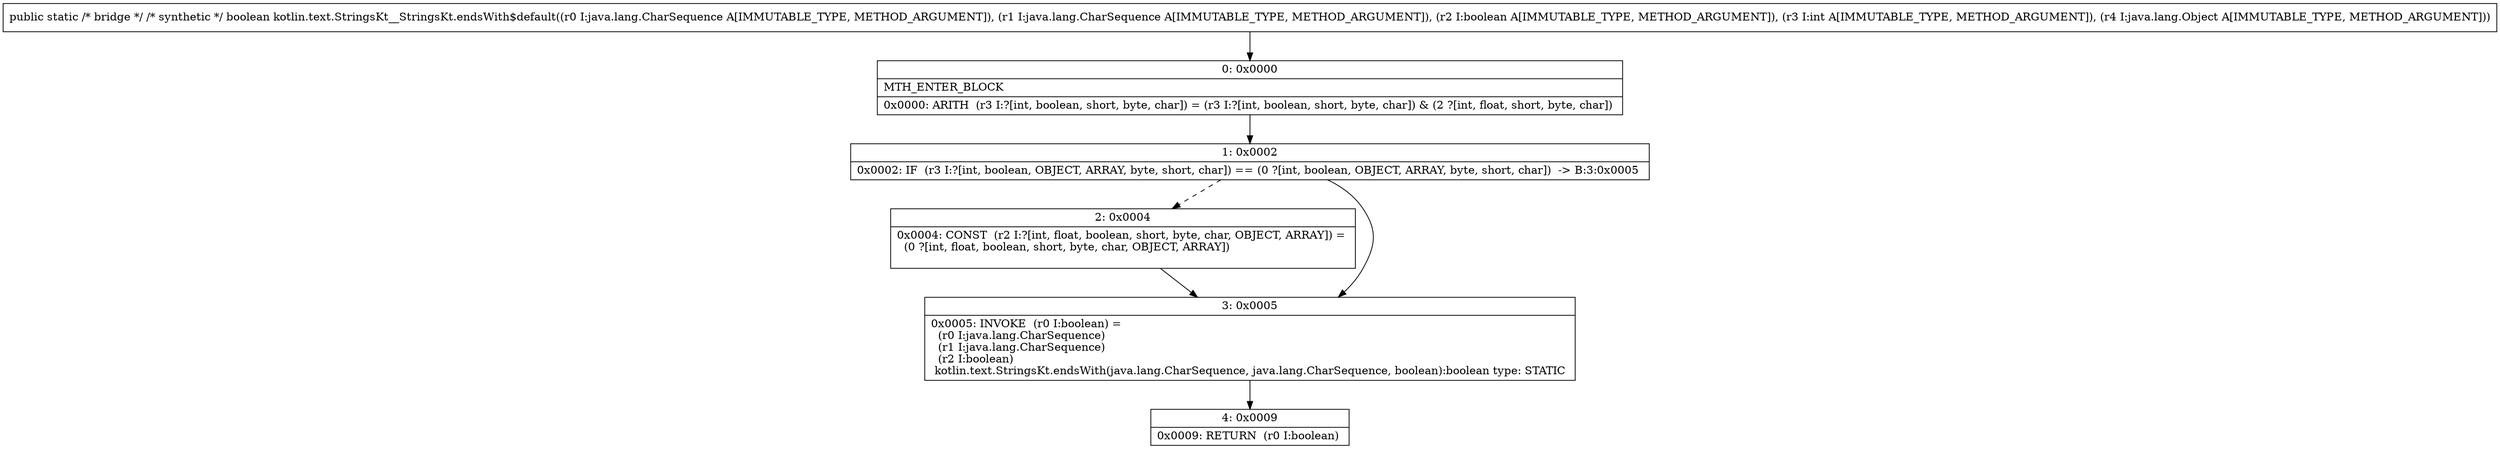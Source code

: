 digraph "CFG forkotlin.text.StringsKt__StringsKt.endsWith$default(Ljava\/lang\/CharSequence;Ljava\/lang\/CharSequence;ZILjava\/lang\/Object;)Z" {
Node_0 [shape=record,label="{0\:\ 0x0000|MTH_ENTER_BLOCK\l|0x0000: ARITH  (r3 I:?[int, boolean, short, byte, char]) = (r3 I:?[int, boolean, short, byte, char]) & (2 ?[int, float, short, byte, char]) \l}"];
Node_1 [shape=record,label="{1\:\ 0x0002|0x0002: IF  (r3 I:?[int, boolean, OBJECT, ARRAY, byte, short, char]) == (0 ?[int, boolean, OBJECT, ARRAY, byte, short, char])  \-\> B:3:0x0005 \l}"];
Node_2 [shape=record,label="{2\:\ 0x0004|0x0004: CONST  (r2 I:?[int, float, boolean, short, byte, char, OBJECT, ARRAY]) = \l  (0 ?[int, float, boolean, short, byte, char, OBJECT, ARRAY])\l \l}"];
Node_3 [shape=record,label="{3\:\ 0x0005|0x0005: INVOKE  (r0 I:boolean) = \l  (r0 I:java.lang.CharSequence)\l  (r1 I:java.lang.CharSequence)\l  (r2 I:boolean)\l kotlin.text.StringsKt.endsWith(java.lang.CharSequence, java.lang.CharSequence, boolean):boolean type: STATIC \l}"];
Node_4 [shape=record,label="{4\:\ 0x0009|0x0009: RETURN  (r0 I:boolean) \l}"];
MethodNode[shape=record,label="{public static \/* bridge *\/ \/* synthetic *\/ boolean kotlin.text.StringsKt__StringsKt.endsWith$default((r0 I:java.lang.CharSequence A[IMMUTABLE_TYPE, METHOD_ARGUMENT]), (r1 I:java.lang.CharSequence A[IMMUTABLE_TYPE, METHOD_ARGUMENT]), (r2 I:boolean A[IMMUTABLE_TYPE, METHOD_ARGUMENT]), (r3 I:int A[IMMUTABLE_TYPE, METHOD_ARGUMENT]), (r4 I:java.lang.Object A[IMMUTABLE_TYPE, METHOD_ARGUMENT])) }"];
MethodNode -> Node_0;
Node_0 -> Node_1;
Node_1 -> Node_2[style=dashed];
Node_1 -> Node_3;
Node_2 -> Node_3;
Node_3 -> Node_4;
}

